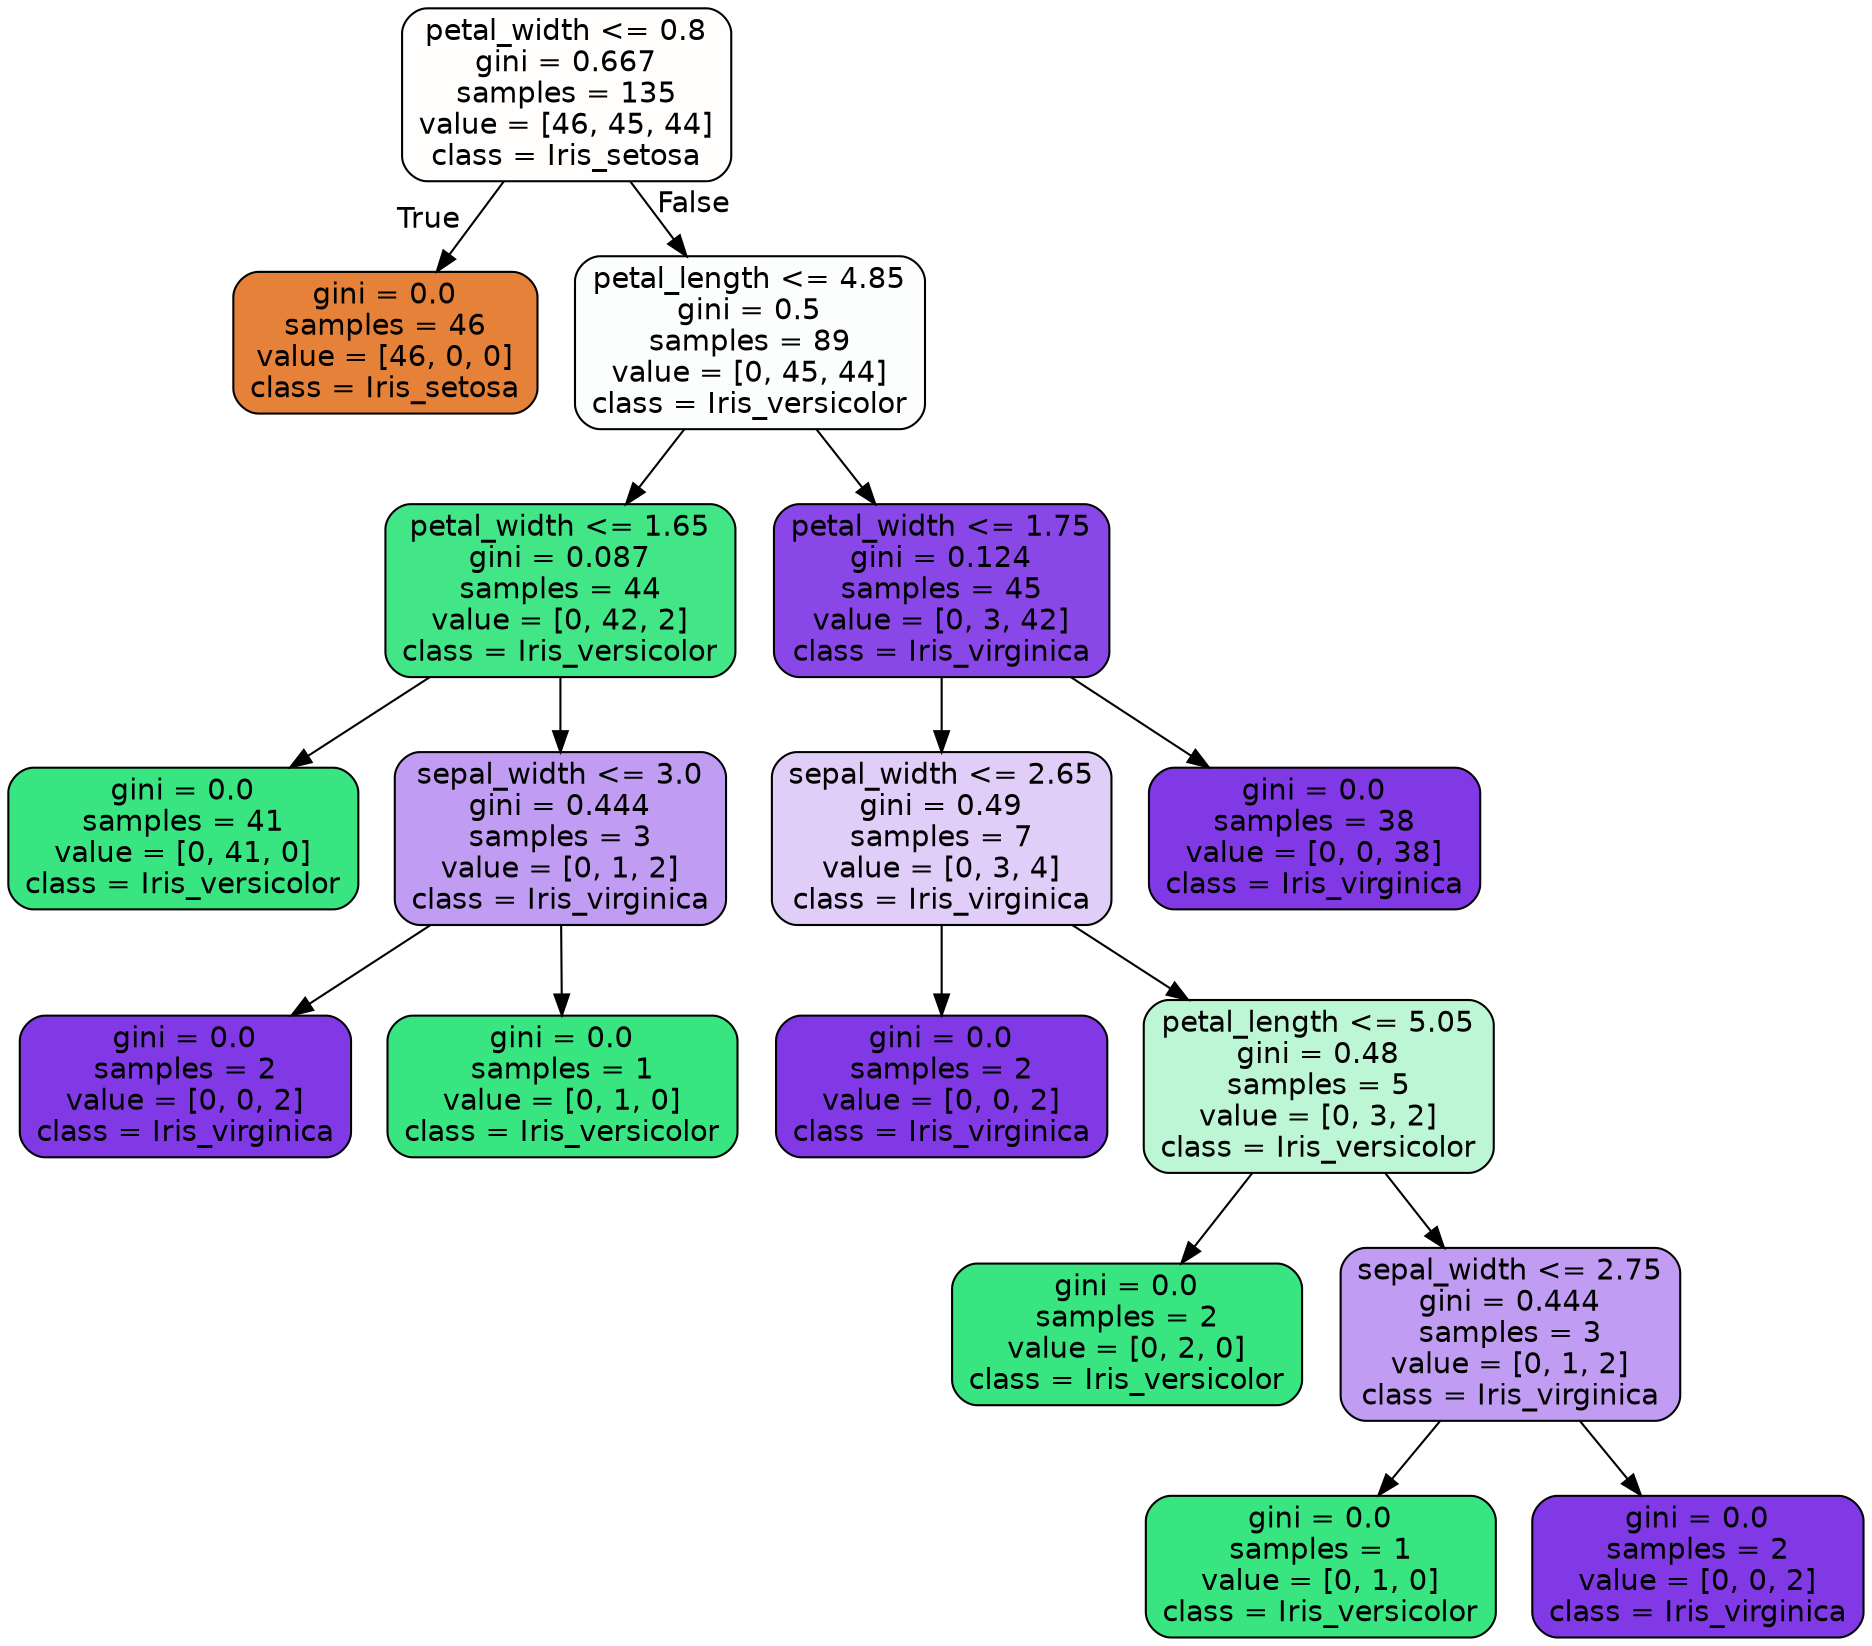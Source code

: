 digraph Tree {
node [shape=box, style="filled, rounded", color="black", fontname="helvetica"] ;
edge [fontname="helvetica"] ;
0 [label="petal_width <= 0.8\ngini = 0.667\nsamples = 135\nvalue = [46, 45, 44]\nclass = Iris_setosa", fillcolor="#fffefd"] ;
1 [label="gini = 0.0\nsamples = 46\nvalue = [46, 0, 0]\nclass = Iris_setosa", fillcolor="#e58139"] ;
0 -> 1 [labeldistance=2.5, labelangle=45, headlabel="True"] ;
2 [label="petal_length <= 4.85\ngini = 0.5\nsamples = 89\nvalue = [0, 45, 44]\nclass = Iris_versicolor", fillcolor="#fbfefc"] ;
0 -> 2 [labeldistance=2.5, labelangle=-45, headlabel="False"] ;
3 [label="petal_width <= 1.65\ngini = 0.087\nsamples = 44\nvalue = [0, 42, 2]\nclass = Iris_versicolor", fillcolor="#42e687"] ;
2 -> 3 ;
4 [label="gini = 0.0\nsamples = 41\nvalue = [0, 41, 0]\nclass = Iris_versicolor", fillcolor="#39e581"] ;
3 -> 4 ;
5 [label="sepal_width <= 3.0\ngini = 0.444\nsamples = 3\nvalue = [0, 1, 2]\nclass = Iris_virginica", fillcolor="#c09cf2"] ;
3 -> 5 ;
6 [label="gini = 0.0\nsamples = 2\nvalue = [0, 0, 2]\nclass = Iris_virginica", fillcolor="#8139e5"] ;
5 -> 6 ;
7 [label="gini = 0.0\nsamples = 1\nvalue = [0, 1, 0]\nclass = Iris_versicolor", fillcolor="#39e581"] ;
5 -> 7 ;
8 [label="petal_width <= 1.75\ngini = 0.124\nsamples = 45\nvalue = [0, 3, 42]\nclass = Iris_virginica", fillcolor="#8a47e7"] ;
2 -> 8 ;
9 [label="sepal_width <= 2.65\ngini = 0.49\nsamples = 7\nvalue = [0, 3, 4]\nclass = Iris_virginica", fillcolor="#e0cef8"] ;
8 -> 9 ;
10 [label="gini = 0.0\nsamples = 2\nvalue = [0, 0, 2]\nclass = Iris_virginica", fillcolor="#8139e5"] ;
9 -> 10 ;
11 [label="petal_length <= 5.05\ngini = 0.48\nsamples = 5\nvalue = [0, 3, 2]\nclass = Iris_versicolor", fillcolor="#bdf6d5"] ;
9 -> 11 ;
12 [label="gini = 0.0\nsamples = 2\nvalue = [0, 2, 0]\nclass = Iris_versicolor", fillcolor="#39e581"] ;
11 -> 12 ;
13 [label="sepal_width <= 2.75\ngini = 0.444\nsamples = 3\nvalue = [0, 1, 2]\nclass = Iris_virginica", fillcolor="#c09cf2"] ;
11 -> 13 ;
14 [label="gini = 0.0\nsamples = 1\nvalue = [0, 1, 0]\nclass = Iris_versicolor", fillcolor="#39e581"] ;
13 -> 14 ;
15 [label="gini = 0.0\nsamples = 2\nvalue = [0, 0, 2]\nclass = Iris_virginica", fillcolor="#8139e5"] ;
13 -> 15 ;
16 [label="gini = 0.0\nsamples = 38\nvalue = [0, 0, 38]\nclass = Iris_virginica", fillcolor="#8139e5"] ;
8 -> 16 ;
}